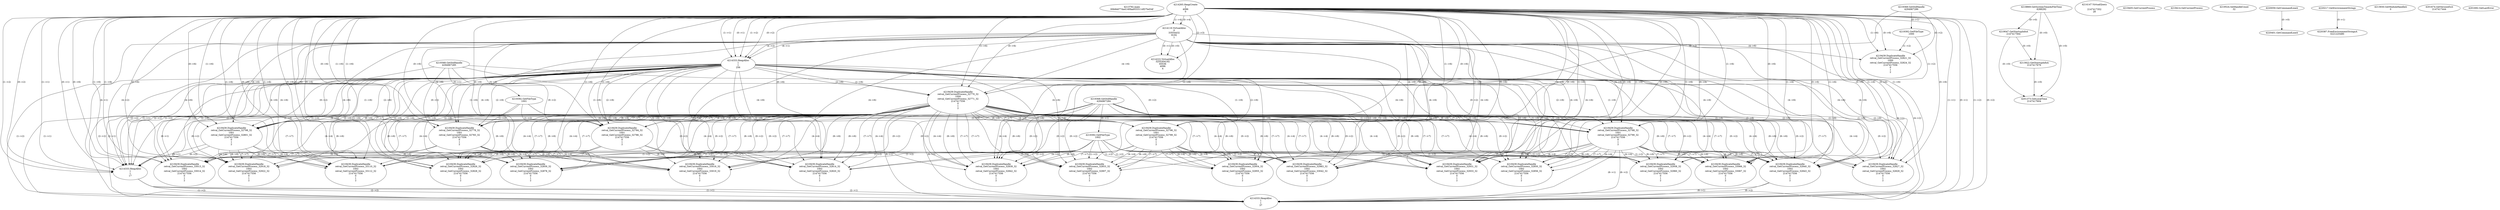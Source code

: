 // Global SCDG with merge call
digraph {
	0 [label="4213792.main
00b9dd77da4140faa933311df27bd34f"]
	1 [label="4214265.HeapCreate
1
4096
0"]
	2 [label="4218869.GetSystemTimeAsFileTime
4288292"]
	3 [label="4214116.VirtualAlloc
0
33554432
8192
1"]
	1 -> 3 [label="(1-->4)"]
	1 -> 3 [label="(0-->4)"]
	4 [label="4214147.VirtualQuery

2147417352
28"]
	5 [label="4214222.VirtualAlloc
3255304192
65536
4096
4"]
	3 -> 5 [label="(0-->1)"]
	1 -> 5 [label="(2-->3)"]
	3 -> 5 [label="(0-->0)"]
	6 [label="4219047.GetStartupInfoA
2147417564"]
	2 -> 6 [label="(0-->0)"]
	7 [label="4219368.GetStdHandle
4294967286"]
	8 [label="4219392.GetFileType
1000"]
	7 -> 8 [label="(0-->1)"]
	9 [label="4219405.GetCurrentProcess
"]
	10 [label="4219414.GetCurrentProcess
"]
	11 [label="4219439.DuplicateHandle
retval_GetCurrentProcess_32821_32
1000
retval_GetCurrentProcess_32824_32
2147417556
0
1
2"]
	7 -> 11 [label="(0-->2)"]
	8 -> 11 [label="(1-->2)"]
	1 -> 11 [label="(1-->6)"]
	1 -> 11 [label="(0-->6)"]
	3 -> 11 [label="(4-->6)"]
	12 [label="4219368.GetStdHandle
4294967285"]
	13 [label="4219392.GetFileType
1001"]
	12 -> 13 [label="(0-->1)"]
	14 [label="4214333.HeapAlloc
1
1
256"]
	1 -> 14 [label="(1-->1)"]
	1 -> 14 [label="(0-->1)"]
	3 -> 14 [label="(4-->1)"]
	1 -> 14 [label="(1-->2)"]
	1 -> 14 [label="(0-->2)"]
	3 -> 14 [label="(4-->2)"]
	15 [label="4219439.DuplicateHandle
retval_GetCurrentProcess_32770_32
1000
retval_GetCurrentProcess_32771_32
2147417556
0
1
2"]
	7 -> 15 [label="(0-->2)"]
	8 -> 15 [label="(1-->2)"]
	1 -> 15 [label="(1-->6)"]
	1 -> 15 [label="(0-->6)"]
	3 -> 15 [label="(4-->6)"]
	14 -> 15 [label="(1-->6)"]
	14 -> 15 [label="(2-->6)"]
	16 [label="4219368.GetStdHandle
4294967284"]
	17 [label="4219392.GetFileType
1002"]
	16 -> 17 [label="(0-->1)"]
	18 [label="4219439.DuplicateHandle
retval_GetCurrentProcess_32827_32
1002
retval_GetCurrentProcess_32829_32
2147417556
0
1
2"]
	16 -> 18 [label="(0-->2)"]
	17 -> 18 [label="(1-->2)"]
	15 -> 18 [label="(4-->4)"]
	1 -> 18 [label="(1-->6)"]
	1 -> 18 [label="(0-->6)"]
	3 -> 18 [label="(4-->6)"]
	14 -> 18 [label="(1-->6)"]
	14 -> 18 [label="(2-->6)"]
	15 -> 18 [label="(6-->6)"]
	15 -> 18 [label="(7-->7)"]
	19 [label="4219524.SetHandleCount
32"]
	20 [label="4220059.GetCommandLineA
"]
	21 [label="4219439.DuplicateHandle
retval_GetCurrentProcess_32798_32
1001
retval_GetCurrentProcess_32801_32
2147417556
0
1
2"]
	12 -> 21 [label="(0-->2)"]
	13 -> 21 [label="(1-->2)"]
	15 -> 21 [label="(4-->4)"]
	1 -> 21 [label="(1-->6)"]
	1 -> 21 [label="(0-->6)"]
	3 -> 21 [label="(4-->6)"]
	14 -> 21 [label="(1-->6)"]
	14 -> 21 [label="(2-->6)"]
	15 -> 21 [label="(6-->6)"]
	15 -> 21 [label="(7-->7)"]
	22 [label="4214333.HeapAlloc
1
1
17"]
	1 -> 22 [label="(1-->1)"]
	1 -> 22 [label="(0-->1)"]
	3 -> 22 [label="(4-->1)"]
	14 -> 22 [label="(1-->1)"]
	14 -> 22 [label="(2-->1)"]
	15 -> 22 [label="(6-->1)"]
	21 -> 22 [label="(6-->1)"]
	1 -> 22 [label="(1-->2)"]
	1 -> 22 [label="(0-->2)"]
	3 -> 22 [label="(4-->2)"]
	14 -> 22 [label="(1-->2)"]
	14 -> 22 [label="(2-->2)"]
	15 -> 22 [label="(6-->2)"]
	21 -> 22 [label="(6-->2)"]
	23 [label="4220217.GetEnvironmentStrings
"]
	24 [label="4219439.DuplicateHandle
retval_GetCurrentProcess_32788_32
1001
retval_GetCurrentProcess_32790_32
2147417556
0
1
2"]
	12 -> 24 [label="(0-->2)"]
	13 -> 24 [label="(1-->2)"]
	15 -> 24 [label="(4-->4)"]
	1 -> 24 [label="(1-->6)"]
	1 -> 24 [label="(0-->6)"]
	3 -> 24 [label="(4-->6)"]
	14 -> 24 [label="(1-->6)"]
	14 -> 24 [label="(2-->6)"]
	15 -> 24 [label="(6-->6)"]
	15 -> 24 [label="(7-->7)"]
	25 [label="4219439.DuplicateHandle
retval_GetCurrentProcess_32840_32
1002
retval_GetCurrentProcess_32843_32
2147417556
0
1
2"]
	16 -> 25 [label="(0-->2)"]
	17 -> 25 [label="(1-->2)"]
	15 -> 25 [label="(4-->4)"]
	24 -> 25 [label="(4-->4)"]
	1 -> 25 [label="(1-->6)"]
	1 -> 25 [label="(0-->6)"]
	3 -> 25 [label="(4-->6)"]
	14 -> 25 [label="(1-->6)"]
	14 -> 25 [label="(2-->6)"]
	15 -> 25 [label="(6-->6)"]
	24 -> 25 [label="(6-->6)"]
	15 -> 25 [label="(7-->7)"]
	24 -> 25 [label="(7-->7)"]
	26 [label="4214333.HeapAlloc
1
1
37"]
	1 -> 26 [label="(1-->1)"]
	1 -> 26 [label="(0-->1)"]
	3 -> 26 [label="(4-->1)"]
	14 -> 26 [label="(1-->1)"]
	14 -> 26 [label="(2-->1)"]
	15 -> 26 [label="(6-->1)"]
	22 -> 26 [label="(1-->1)"]
	22 -> 26 [label="(2-->1)"]
	24 -> 26 [label="(6-->1)"]
	25 -> 26 [label="(6-->1)"]
	1 -> 26 [label="(1-->2)"]
	1 -> 26 [label="(0-->2)"]
	3 -> 26 [label="(4-->2)"]
	14 -> 26 [label="(1-->2)"]
	14 -> 26 [label="(2-->2)"]
	15 -> 26 [label="(6-->2)"]
	22 -> 26 [label="(1-->2)"]
	22 -> 26 [label="(2-->2)"]
	24 -> 26 [label="(6-->2)"]
	25 -> 26 [label="(6-->2)"]
	27 [label="4220387.FreeEnvironmentStringsA
3221225480"]
	23 -> 27 [label="(0-->1)"]
	28 [label="4213922.GetStartupInfoA
2147417676"]
	2 -> 28 [label="(0-->0)"]
	6 -> 28 [label="(0-->0)"]
	29 [label="4213930.GetModuleHandleA
0"]
	30 [label="4220401.GetCommandLineA
"]
	20 -> 30 [label="(0-->0)"]
	31 [label="4201373.GetLocalTime
2147417604"]
	2 -> 31 [label="(0-->0)"]
	6 -> 31 [label="(0-->0)"]
	28 -> 31 [label="(0-->0)"]
	32 [label="4201674.GetVersionExA
2147417444"]
	33 [label="4201692.GetLastError
"]
	34 [label="4219439.DuplicateHandle
retval_GetCurrentProcess_32796_32
1001
retval_GetCurrentProcess_32799_32
2147417556
0
1
2"]
	12 -> 34 [label="(0-->2)"]
	13 -> 34 [label="(1-->2)"]
	15 -> 34 [label="(4-->4)"]
	1 -> 34 [label="(1-->6)"]
	1 -> 34 [label="(0-->6)"]
	3 -> 34 [label="(4-->6)"]
	14 -> 34 [label="(1-->6)"]
	14 -> 34 [label="(2-->6)"]
	15 -> 34 [label="(6-->6)"]
	15 -> 34 [label="(7-->7)"]
	35 [label="4219439.DuplicateHandle
retval_GetCurrentProcess_32839_32
1002
retval_GetCurrentProcess_32842_32
2147417556
0
1
2"]
	16 -> 35 [label="(0-->2)"]
	17 -> 35 [label="(1-->2)"]
	15 -> 35 [label="(4-->4)"]
	34 -> 35 [label="(4-->4)"]
	1 -> 35 [label="(1-->6)"]
	1 -> 35 [label="(0-->6)"]
	3 -> 35 [label="(4-->6)"]
	14 -> 35 [label="(1-->6)"]
	14 -> 35 [label="(2-->6)"]
	15 -> 35 [label="(6-->6)"]
	34 -> 35 [label="(6-->6)"]
	15 -> 35 [label="(7-->7)"]
	34 -> 35 [label="(7-->7)"]
	36 [label="4219439.DuplicateHandle
retval_GetCurrentProcess_32784_32
1001
retval_GetCurrentProcess_32786_32
2147417556
0
1
2"]
	12 -> 36 [label="(0-->2)"]
	13 -> 36 [label="(1-->2)"]
	15 -> 36 [label="(4-->4)"]
	1 -> 36 [label="(1-->6)"]
	1 -> 36 [label="(0-->6)"]
	3 -> 36 [label="(4-->6)"]
	14 -> 36 [label="(1-->6)"]
	14 -> 36 [label="(2-->6)"]
	15 -> 36 [label="(6-->6)"]
	15 -> 36 [label="(7-->7)"]
	37 [label="4219439.DuplicateHandle
retval_GetCurrentProcess_32826_32
1002
retval_GetCurrentProcess_32828_32
2147417556
0
1
2"]
	16 -> 37 [label="(0-->2)"]
	17 -> 37 [label="(1-->2)"]
	15 -> 37 [label="(4-->4)"]
	36 -> 37 [label="(4-->4)"]
	1 -> 37 [label="(1-->6)"]
	1 -> 37 [label="(0-->6)"]
	3 -> 37 [label="(4-->6)"]
	14 -> 37 [label="(1-->6)"]
	14 -> 37 [label="(2-->6)"]
	15 -> 37 [label="(6-->6)"]
	36 -> 37 [label="(6-->6)"]
	15 -> 37 [label="(7-->7)"]
	36 -> 37 [label="(7-->7)"]
	38 [label="4219439.DuplicateHandle
retval_GetCurrentProcess_32778_32
1001
retval_GetCurrentProcess_32783_32
2147417556
0
1
2"]
	12 -> 38 [label="(0-->2)"]
	13 -> 38 [label="(1-->2)"]
	15 -> 38 [label="(4-->4)"]
	1 -> 38 [label="(1-->6)"]
	1 -> 38 [label="(0-->6)"]
	3 -> 38 [label="(4-->6)"]
	14 -> 38 [label="(1-->6)"]
	14 -> 38 [label="(2-->6)"]
	15 -> 38 [label="(6-->6)"]
	15 -> 38 [label="(7-->7)"]
	39 [label="4219439.DuplicateHandle
retval_GetCurrentProcess_32859_32
1002
retval_GetCurrentProcess_32878_32
2147417556
0
1
2"]
	16 -> 39 [label="(0-->2)"]
	17 -> 39 [label="(1-->2)"]
	15 -> 39 [label="(4-->4)"]
	38 -> 39 [label="(4-->4)"]
	1 -> 39 [label="(1-->6)"]
	1 -> 39 [label="(0-->6)"]
	3 -> 39 [label="(4-->6)"]
	14 -> 39 [label="(1-->6)"]
	14 -> 39 [label="(2-->6)"]
	15 -> 39 [label="(6-->6)"]
	38 -> 39 [label="(6-->6)"]
	15 -> 39 [label="(7-->7)"]
	38 -> 39 [label="(7-->7)"]
	40 [label="4219439.DuplicateHandle
retval_GetCurrentProcess_32850_32
1002
retval_GetCurrentProcess_32856_32
2147417556
0
1
2"]
	16 -> 40 [label="(0-->2)"]
	17 -> 40 [label="(1-->2)"]
	15 -> 40 [label="(4-->4)"]
	24 -> 40 [label="(4-->4)"]
	1 -> 40 [label="(1-->6)"]
	1 -> 40 [label="(0-->6)"]
	3 -> 40 [label="(4-->6)"]
	14 -> 40 [label="(1-->6)"]
	14 -> 40 [label="(2-->6)"]
	15 -> 40 [label="(6-->6)"]
	24 -> 40 [label="(6-->6)"]
	15 -> 40 [label="(7-->7)"]
	24 -> 40 [label="(7-->7)"]
	41 [label="4219439.DuplicateHandle
retval_GetCurrentProcess_32853_32
1002
retval_GetCurrentProcess_32907_32
2147417556
0
1
2"]
	16 -> 41 [label="(0-->2)"]
	17 -> 41 [label="(1-->2)"]
	15 -> 41 [label="(4-->4)"]
	34 -> 41 [label="(4-->4)"]
	1 -> 41 [label="(1-->6)"]
	1 -> 41 [label="(0-->6)"]
	3 -> 41 [label="(4-->6)"]
	14 -> 41 [label="(1-->6)"]
	14 -> 41 [label="(2-->6)"]
	15 -> 41 [label="(6-->6)"]
	34 -> 41 [label="(6-->6)"]
	15 -> 41 [label="(7-->7)"]
	34 -> 41 [label="(7-->7)"]
	42 [label="4219439.DuplicateHandle
retval_GetCurrentProcess_32931_32
1002
retval_GetCurrentProcess_32933_32
2147417556
0
1
2"]
	16 -> 42 [label="(0-->2)"]
	17 -> 42 [label="(1-->2)"]
	15 -> 42 [label="(4-->4)"]
	24 -> 42 [label="(4-->4)"]
	1 -> 42 [label="(1-->6)"]
	1 -> 42 [label="(0-->6)"]
	3 -> 42 [label="(4-->6)"]
	14 -> 42 [label="(1-->6)"]
	14 -> 42 [label="(2-->6)"]
	15 -> 42 [label="(6-->6)"]
	24 -> 42 [label="(6-->6)"]
	15 -> 42 [label="(7-->7)"]
	24 -> 42 [label="(7-->7)"]
	43 [label="4219439.DuplicateHandle
retval_GetCurrentProcess_32814_32
1002
retval_GetCurrentProcess_32820_32
2147417556
0
1
2"]
	16 -> 43 [label="(0-->2)"]
	17 -> 43 [label="(1-->2)"]
	15 -> 43 [label="(4-->4)"]
	36 -> 43 [label="(4-->4)"]
	1 -> 43 [label="(1-->6)"]
	1 -> 43 [label="(0-->6)"]
	3 -> 43 [label="(4-->6)"]
	14 -> 43 [label="(1-->6)"]
	14 -> 43 [label="(2-->6)"]
	15 -> 43 [label="(6-->6)"]
	36 -> 43 [label="(6-->6)"]
	15 -> 43 [label="(7-->7)"]
	36 -> 43 [label="(7-->7)"]
	44 [label="4219439.DuplicateHandle
retval_GetCurrentProcess_32954_32
1002
retval_GetCurrentProcess_32955_32
2147417556
0
1
2"]
	16 -> 44 [label="(0-->2)"]
	17 -> 44 [label="(1-->2)"]
	15 -> 44 [label="(4-->4)"]
	34 -> 44 [label="(4-->4)"]
	1 -> 44 [label="(1-->6)"]
	1 -> 44 [label="(0-->6)"]
	3 -> 44 [label="(4-->6)"]
	14 -> 44 [label="(1-->6)"]
	14 -> 44 [label="(2-->6)"]
	15 -> 44 [label="(6-->6)"]
	34 -> 44 [label="(6-->6)"]
	15 -> 44 [label="(7-->7)"]
	34 -> 44 [label="(7-->7)"]
	45 [label="4219439.DuplicateHandle
retval_GetCurrentProcess_32958_32
1002
retval_GetCurrentProcess_32960_32
2147417556
0
1
2"]
	16 -> 45 [label="(0-->2)"]
	17 -> 45 [label="(1-->2)"]
	15 -> 45 [label="(4-->4)"]
	24 -> 45 [label="(4-->4)"]
	1 -> 45 [label="(1-->6)"]
	1 -> 45 [label="(0-->6)"]
	3 -> 45 [label="(4-->6)"]
	14 -> 45 [label="(1-->6)"]
	14 -> 45 [label="(2-->6)"]
	15 -> 45 [label="(6-->6)"]
	24 -> 45 [label="(6-->6)"]
	15 -> 45 [label="(7-->7)"]
	24 -> 45 [label="(7-->7)"]
	46 [label="4219439.DuplicateHandle
retval_GetCurrentProcess_33016_32
1002
retval_GetCurrentProcess_33019_32
2147417556
0
1
2"]
	16 -> 46 [label="(0-->2)"]
	17 -> 46 [label="(1-->2)"]
	15 -> 46 [label="(4-->4)"]
	38 -> 46 [label="(4-->4)"]
	1 -> 46 [label="(1-->6)"]
	1 -> 46 [label="(0-->6)"]
	3 -> 46 [label="(4-->6)"]
	14 -> 46 [label="(1-->6)"]
	14 -> 46 [label="(2-->6)"]
	15 -> 46 [label="(6-->6)"]
	38 -> 46 [label="(6-->6)"]
	15 -> 46 [label="(7-->7)"]
	38 -> 46 [label="(7-->7)"]
	47 [label="4219439.DuplicateHandle
retval_GetCurrentProcess_32918_32
1002
retval_GetCurrentProcess_32922_32
2147417556
0
1
2"]
	16 -> 47 [label="(0-->2)"]
	17 -> 47 [label="(1-->2)"]
	15 -> 47 [label="(4-->4)"]
	21 -> 47 [label="(4-->4)"]
	1 -> 47 [label="(1-->6)"]
	1 -> 47 [label="(0-->6)"]
	3 -> 47 [label="(4-->6)"]
	14 -> 47 [label="(1-->6)"]
	14 -> 47 [label="(2-->6)"]
	15 -> 47 [label="(6-->6)"]
	21 -> 47 [label="(6-->6)"]
	15 -> 47 [label="(7-->7)"]
	21 -> 47 [label="(7-->7)"]
	48 [label="4219439.DuplicateHandle
retval_GetCurrentProcess_33066_32
1002
retval_GetCurrentProcess_33067_32
2147417556
0
1
2"]
	16 -> 48 [label="(0-->2)"]
	17 -> 48 [label="(1-->2)"]
	15 -> 48 [label="(4-->4)"]
	24 -> 48 [label="(4-->4)"]
	1 -> 48 [label="(1-->6)"]
	1 -> 48 [label="(0-->6)"]
	3 -> 48 [label="(4-->6)"]
	14 -> 48 [label="(1-->6)"]
	14 -> 48 [label="(2-->6)"]
	15 -> 48 [label="(6-->6)"]
	24 -> 48 [label="(6-->6)"]
	15 -> 48 [label="(7-->7)"]
	24 -> 48 [label="(7-->7)"]
	49 [label="4219439.DuplicateHandle
retval_GetCurrentProcess_32983_32
1002
retval_GetCurrentProcess_33042_32
2147417556
0
1
2"]
	16 -> 49 [label="(0-->2)"]
	17 -> 49 [label="(1-->2)"]
	15 -> 49 [label="(4-->4)"]
	34 -> 49 [label="(4-->4)"]
	1 -> 49 [label="(1-->6)"]
	1 -> 49 [label="(0-->6)"]
	3 -> 49 [label="(4-->6)"]
	14 -> 49 [label="(1-->6)"]
	14 -> 49 [label="(2-->6)"]
	15 -> 49 [label="(6-->6)"]
	34 -> 49 [label="(6-->6)"]
	15 -> 49 [label="(7-->7)"]
	34 -> 49 [label="(7-->7)"]
	50 [label="4219439.DuplicateHandle
retval_GetCurrentProcess_33110_32
1002
retval_GetCurrentProcess_33112_32
2147417556
0
1
2"]
	16 -> 50 [label="(0-->2)"]
	17 -> 50 [label="(1-->2)"]
	15 -> 50 [label="(4-->4)"]
	21 -> 50 [label="(4-->4)"]
	1 -> 50 [label="(1-->6)"]
	1 -> 50 [label="(0-->6)"]
	3 -> 50 [label="(4-->6)"]
	14 -> 50 [label="(1-->6)"]
	14 -> 50 [label="(2-->6)"]
	15 -> 50 [label="(6-->6)"]
	21 -> 50 [label="(6-->6)"]
	15 -> 50 [label="(7-->7)"]
	21 -> 50 [label="(7-->7)"]
	51 [label="4219439.DuplicateHandle
retval_GetCurrentProcess_33013_32
1002
retval_GetCurrentProcess_33014_32
2147417556
0
1
2"]
	16 -> 51 [label="(0-->2)"]
	17 -> 51 [label="(1-->2)"]
	15 -> 51 [label="(4-->4)"]
	38 -> 51 [label="(4-->4)"]
	1 -> 51 [label="(1-->6)"]
	1 -> 51 [label="(0-->6)"]
	3 -> 51 [label="(4-->6)"]
	14 -> 51 [label="(1-->6)"]
	14 -> 51 [label="(2-->6)"]
	15 -> 51 [label="(6-->6)"]
	38 -> 51 [label="(6-->6)"]
	15 -> 51 [label="(7-->7)"]
	38 -> 51 [label="(7-->7)"]
}
